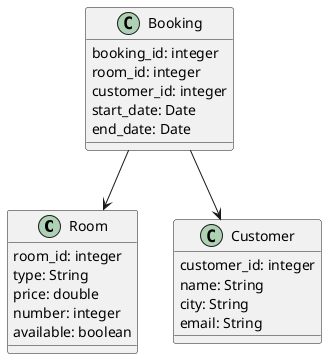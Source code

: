 @startuml
'https://plantuml.com/class-diagram

class Room {
room_id: integer
type: String
price: double
number: integer
available: boolean
}

class Customer {
customer_id: integer
name: String
city: String
email: String
}

class Booking {
booking_id: integer
room_id: integer
customer_id: integer
start_date: Date
end_date: Date
}

Booking --> Room
Booking --> Customer

@enduml